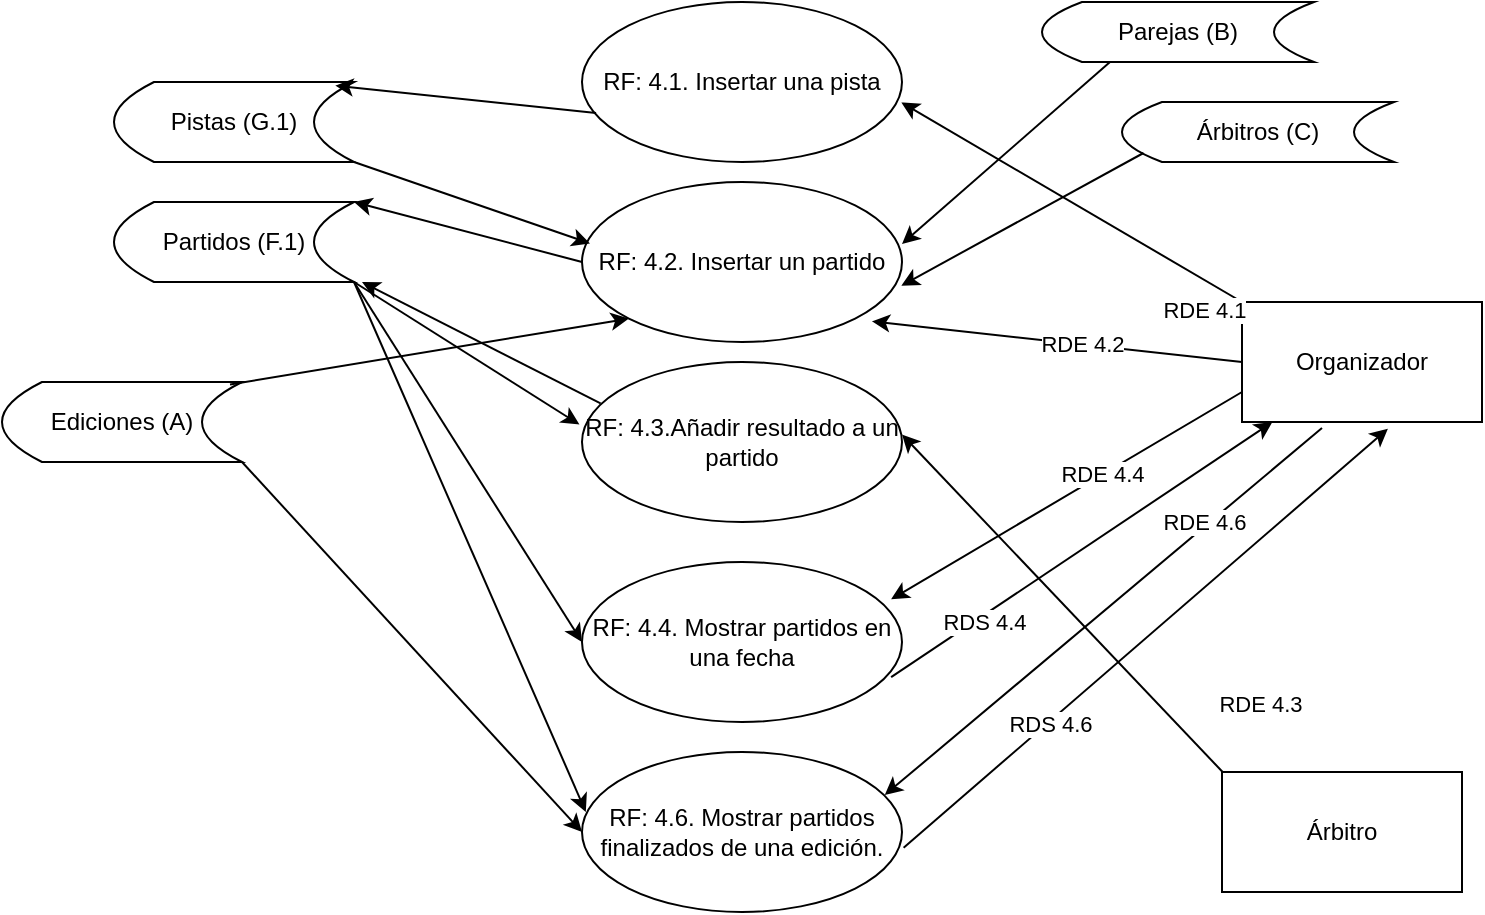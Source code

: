 <mxfile version="13.8.1" type="google"><diagram id="l8GWyn_pNafczrfl6A1a" name="Page-1"><mxGraphModel dx="941" dy="509" grid="1" gridSize="10" guides="1" tooltips="1" connect="1" arrows="1" fold="1" page="1" pageScale="1" pageWidth="827" pageHeight="1169" math="0" shadow="0"><root><mxCell id="0"/><mxCell id="1" parent="0"/><mxCell id="a8xqB8bDK8tUWWsMi1zo-1" value="Organizador" style="rounded=0;whiteSpace=wrap;html=1;" vertex="1" parent="1"><mxGeometry x="680" y="320" width="120" height="60" as="geometry"/></mxCell><mxCell id="a8xqB8bDK8tUWWsMi1zo-2" value="Árbitro" style="rounded=0;whiteSpace=wrap;html=1;" vertex="1" parent="1"><mxGeometry x="670" y="555" width="120" height="60" as="geometry"/></mxCell><mxCell id="a8xqB8bDK8tUWWsMi1zo-3" value="RF: 4.1. Insertar una pista" style="ellipse;whiteSpace=wrap;html=1;" vertex="1" parent="1"><mxGeometry x="350" y="170" width="160" height="80" as="geometry"/></mxCell><mxCell id="a8xqB8bDK8tUWWsMi1zo-4" value="RF: 4.2. Insertar un partido" style="ellipse;whiteSpace=wrap;html=1;" vertex="1" parent="1"><mxGeometry x="350" y="260" width="160" height="80" as="geometry"/></mxCell><mxCell id="a8xqB8bDK8tUWWsMi1zo-5" value="RF: 4.3.Añadir resultado a un partido" style="ellipse;whiteSpace=wrap;html=1;" vertex="1" parent="1"><mxGeometry x="350" y="350" width="160" height="80" as="geometry"/></mxCell><mxCell id="a8xqB8bDK8tUWWsMi1zo-6" value="RF: 4.4. Mostrar partidos en una fecha" style="ellipse;whiteSpace=wrap;html=1;" vertex="1" parent="1"><mxGeometry x="350" y="450" width="160" height="80" as="geometry"/></mxCell><mxCell id="a8xqB8bDK8tUWWsMi1zo-7" value="RF: 4.6. Mostrar partidos finalizados de una edición." style="ellipse;whiteSpace=wrap;html=1;" vertex="1" parent="1"><mxGeometry x="350" y="545" width="160" height="80" as="geometry"/></mxCell><mxCell id="a8xqB8bDK8tUWWsMi1zo-8" value="Ediciones (A)" style="shape=dataStorage;whiteSpace=wrap;html=1;fixedSize=1;" vertex="1" parent="1"><mxGeometry x="60" y="360" width="120" height="40" as="geometry"/></mxCell><mxCell id="a8xqB8bDK8tUWWsMi1zo-9" value="Parejas (B)" style="shape=dataStorage;whiteSpace=wrap;html=1;fixedSize=1;" vertex="1" parent="1"><mxGeometry x="580" y="170" width="136" height="30" as="geometry"/></mxCell><mxCell id="a8xqB8bDK8tUWWsMi1zo-10" value="Árbitros (C)" style="shape=dataStorage;whiteSpace=wrap;html=1;fixedSize=1;" vertex="1" parent="1"><mxGeometry x="620" y="220" width="136" height="30" as="geometry"/></mxCell><mxCell id="a8xqB8bDK8tUWWsMi1zo-11" value="Pistas (G.1)" style="shape=dataStorage;whiteSpace=wrap;html=1;fixedSize=1;" vertex="1" parent="1"><mxGeometry x="116" y="210" width="120" height="40" as="geometry"/></mxCell><mxCell id="a8xqB8bDK8tUWWsMi1zo-12" value="" style="endArrow=classic;html=1;exitX=0.044;exitY=0.694;exitDx=0;exitDy=0;exitPerimeter=0;entryX=0.922;entryY=0.045;entryDx=0;entryDy=0;entryPerimeter=0;" edge="1" parent="1" source="a8xqB8bDK8tUWWsMi1zo-3" target="a8xqB8bDK8tUWWsMi1zo-11"><mxGeometry width="50" height="50" relative="1" as="geometry"><mxPoint x="440" y="400" as="sourcePoint"/><mxPoint x="490" y="350" as="targetPoint"/></mxGeometry></mxCell><mxCell id="a8xqB8bDK8tUWWsMi1zo-13" value="Partidos (F.1)" style="shape=dataStorage;whiteSpace=wrap;html=1;fixedSize=1;" vertex="1" parent="1"><mxGeometry x="116" y="270" width="120" height="40" as="geometry"/></mxCell><mxCell id="a8xqB8bDK8tUWWsMi1zo-14" value="" style="endArrow=classic;html=1;entryX=1;entryY=0;entryDx=0;entryDy=0;exitX=0;exitY=0.5;exitDx=0;exitDy=0;" edge="1" parent="1" source="a8xqB8bDK8tUWWsMi1zo-4" target="a8xqB8bDK8tUWWsMi1zo-13"><mxGeometry width="50" height="50" relative="1" as="geometry"><mxPoint x="440" y="400" as="sourcePoint"/><mxPoint x="490" y="350" as="targetPoint"/></mxGeometry></mxCell><mxCell id="a8xqB8bDK8tUWWsMi1zo-15" value="" style="endArrow=classic;html=1;exitX=1;exitY=1;exitDx=0;exitDy=0;entryX=0.025;entryY=0.384;entryDx=0;entryDy=0;entryPerimeter=0;" edge="1" parent="1" source="a8xqB8bDK8tUWWsMi1zo-11" target="a8xqB8bDK8tUWWsMi1zo-4"><mxGeometry width="50" height="50" relative="1" as="geometry"><mxPoint x="440" y="400" as="sourcePoint"/><mxPoint x="490" y="350" as="targetPoint"/></mxGeometry></mxCell><mxCell id="a8xqB8bDK8tUWWsMi1zo-16" value="" style="endArrow=classic;html=1;exitX=1;exitY=1;exitDx=0;exitDy=0;entryX=-0.008;entryY=0.391;entryDx=0;entryDy=0;entryPerimeter=0;" edge="1" parent="1" source="a8xqB8bDK8tUWWsMi1zo-13" target="a8xqB8bDK8tUWWsMi1zo-5"><mxGeometry width="50" height="50" relative="1" as="geometry"><mxPoint x="440" y="400" as="sourcePoint"/><mxPoint x="490" y="350" as="targetPoint"/></mxGeometry></mxCell><mxCell id="a8xqB8bDK8tUWWsMi1zo-17" value="" style="endArrow=classic;html=1;exitX=0.058;exitY=0.259;exitDx=0;exitDy=0;exitPerimeter=0;" edge="1" parent="1" source="a8xqB8bDK8tUWWsMi1zo-5"><mxGeometry width="50" height="50" relative="1" as="geometry"><mxPoint x="440" y="400" as="sourcePoint"/><mxPoint x="240" y="310" as="targetPoint"/></mxGeometry></mxCell><mxCell id="a8xqB8bDK8tUWWsMi1zo-18" value="" style="endArrow=classic;html=1;exitX=1;exitY=1;exitDx=0;exitDy=0;entryX=0;entryY=0.5;entryDx=0;entryDy=0;" edge="1" parent="1" source="a8xqB8bDK8tUWWsMi1zo-13" target="a8xqB8bDK8tUWWsMi1zo-6"><mxGeometry width="50" height="50" relative="1" as="geometry"><mxPoint x="440" y="400" as="sourcePoint"/><mxPoint x="490" y="350" as="targetPoint"/></mxGeometry></mxCell><mxCell id="a8xqB8bDK8tUWWsMi1zo-19" value="" style="endArrow=classic;html=1;exitX=1;exitY=1;exitDx=0;exitDy=0;entryX=0.012;entryY=0.375;entryDx=0;entryDy=0;entryPerimeter=0;" edge="1" parent="1" source="a8xqB8bDK8tUWWsMi1zo-13" target="a8xqB8bDK8tUWWsMi1zo-7"><mxGeometry width="50" height="50" relative="1" as="geometry"><mxPoint x="440" y="400" as="sourcePoint"/><mxPoint x="490" y="350" as="targetPoint"/></mxGeometry></mxCell><mxCell id="a8xqB8bDK8tUWWsMi1zo-20" value="" style="endArrow=classic;html=1;entryX=0;entryY=1;entryDx=0;entryDy=0;exitX=0.95;exitY=0.032;exitDx=0;exitDy=0;exitPerimeter=0;" edge="1" parent="1" source="a8xqB8bDK8tUWWsMi1zo-8" target="a8xqB8bDK8tUWWsMi1zo-4"><mxGeometry width="50" height="50" relative="1" as="geometry"><mxPoint x="440" y="400" as="sourcePoint"/><mxPoint x="490" y="350" as="targetPoint"/></mxGeometry></mxCell><mxCell id="a8xqB8bDK8tUWWsMi1zo-21" value="" style="endArrow=classic;html=1;exitX=1;exitY=1;exitDx=0;exitDy=0;entryX=0;entryY=0.5;entryDx=0;entryDy=0;" edge="1" parent="1" source="a8xqB8bDK8tUWWsMi1zo-8" target="a8xqB8bDK8tUWWsMi1zo-7"><mxGeometry width="50" height="50" relative="1" as="geometry"><mxPoint x="440" y="400" as="sourcePoint"/><mxPoint x="490" y="350" as="targetPoint"/></mxGeometry></mxCell><mxCell id="a8xqB8bDK8tUWWsMi1zo-22" value="" style="endArrow=classic;html=1;exitX=0.25;exitY=1;exitDx=0;exitDy=0;" edge="1" parent="1" source="a8xqB8bDK8tUWWsMi1zo-9"><mxGeometry width="50" height="50" relative="1" as="geometry"><mxPoint x="440" y="400" as="sourcePoint"/><mxPoint x="510" y="291" as="targetPoint"/></mxGeometry></mxCell><mxCell id="a8xqB8bDK8tUWWsMi1zo-23" value="" style="endArrow=classic;html=1;exitX=0.079;exitY=0.85;exitDx=0;exitDy=0;exitPerimeter=0;entryX=0.998;entryY=0.648;entryDx=0;entryDy=0;entryPerimeter=0;" edge="1" parent="1" source="a8xqB8bDK8tUWWsMi1zo-10" target="a8xqB8bDK8tUWWsMi1zo-4"><mxGeometry width="50" height="50" relative="1" as="geometry"><mxPoint x="440" y="400" as="sourcePoint"/><mxPoint x="490" y="350" as="targetPoint"/></mxGeometry></mxCell><mxCell id="a8xqB8bDK8tUWWsMi1zo-24" value="" style="endArrow=classic;html=1;exitX=0;exitY=0;exitDx=0;exitDy=0;entryX=0.998;entryY=0.628;entryDx=0;entryDy=0;entryPerimeter=0;" edge="1" parent="1" source="a8xqB8bDK8tUWWsMi1zo-1" target="a8xqB8bDK8tUWWsMi1zo-3"><mxGeometry width="50" height="50" relative="1" as="geometry"><mxPoint x="440" y="400" as="sourcePoint"/><mxPoint x="490" y="350" as="targetPoint"/></mxGeometry></mxCell><mxCell id="a8xqB8bDK8tUWWsMi1zo-25" value="RDE 4.1" style="edgeLabel;html=1;align=center;verticalAlign=middle;resizable=0;points=[];" vertex="1" connectable="0" parent="a8xqB8bDK8tUWWsMi1zo-24"><mxGeometry x="-0.16" y="-1" relative="1" as="geometry"><mxPoint x="52.16" y="46.81" as="offset"/></mxGeometry></mxCell><mxCell id="a8xqB8bDK8tUWWsMi1zo-26" value="" style="endArrow=classic;html=1;exitX=0;exitY=0.5;exitDx=0;exitDy=0;entryX=0.906;entryY=0.871;entryDx=0;entryDy=0;entryPerimeter=0;" edge="1" parent="1" source="a8xqB8bDK8tUWWsMi1zo-1" target="a8xqB8bDK8tUWWsMi1zo-4"><mxGeometry width="50" height="50" relative="1" as="geometry"><mxPoint x="440" y="400" as="sourcePoint"/><mxPoint x="490" y="350" as="targetPoint"/></mxGeometry></mxCell><mxCell id="a8xqB8bDK8tUWWsMi1zo-27" value="RDE 4.2" style="edgeLabel;html=1;align=center;verticalAlign=middle;resizable=0;points=[];" vertex="1" connectable="0" parent="a8xqB8bDK8tUWWsMi1zo-26"><mxGeometry x="-0.136" y="-1" relative="1" as="geometry"><mxPoint y="1" as="offset"/></mxGeometry></mxCell><mxCell id="a8xqB8bDK8tUWWsMi1zo-28" value="" style="endArrow=classic;html=1;exitX=0;exitY=0.25;exitDx=0;exitDy=0;entryX=0.998;entryY=0.641;entryDx=0;entryDy=0;entryPerimeter=0;" edge="1" parent="1"><mxGeometry width="50" height="50" relative="1" as="geometry"><mxPoint x="670.32" y="555" as="sourcePoint"/><mxPoint x="510.0" y="386.28" as="targetPoint"/></mxGeometry></mxCell><mxCell id="a8xqB8bDK8tUWWsMi1zo-29" value="RDE 4.3" style="edgeLabel;html=1;align=center;verticalAlign=middle;resizable=0;points=[];" vertex="1" connectable="0" parent="a8xqB8bDK8tUWWsMi1zo-28"><mxGeometry x="0.225" y="-2" relative="1" as="geometry"><mxPoint x="114.73" y="70.04" as="offset"/></mxGeometry></mxCell><mxCell id="a8xqB8bDK8tUWWsMi1zo-30" value="" style="endArrow=classic;html=1;exitX=0;exitY=0.75;exitDx=0;exitDy=0;entryX=0.966;entryY=0.233;entryDx=0;entryDy=0;entryPerimeter=0;" edge="1" parent="1" source="a8xqB8bDK8tUWWsMi1zo-1" target="a8xqB8bDK8tUWWsMi1zo-6"><mxGeometry width="50" height="50" relative="1" as="geometry"><mxPoint x="440" y="400" as="sourcePoint"/><mxPoint x="490" y="350" as="targetPoint"/></mxGeometry></mxCell><mxCell id="a8xqB8bDK8tUWWsMi1zo-35" value="RDE 4.4" style="edgeLabel;html=1;align=center;verticalAlign=middle;resizable=0;points=[];" vertex="1" connectable="0" parent="a8xqB8bDK8tUWWsMi1zo-30"><mxGeometry x="-0.198" relative="1" as="geometry"><mxPoint y="-1" as="offset"/></mxGeometry></mxCell><mxCell id="a8xqB8bDK8tUWWsMi1zo-32" value="" style="endArrow=classic;html=1;entryX=0.946;entryY=0.269;entryDx=0;entryDy=0;entryPerimeter=0;" edge="1" parent="1" target="a8xqB8bDK8tUWWsMi1zo-7"><mxGeometry width="50" height="50" relative="1" as="geometry"><mxPoint x="720" y="383" as="sourcePoint"/><mxPoint x="490" y="350" as="targetPoint"/></mxGeometry></mxCell><mxCell id="a8xqB8bDK8tUWWsMi1zo-37" value="RDE 4.6" style="edgeLabel;html=1;align=center;verticalAlign=middle;resizable=0;points=[];" vertex="1" connectable="0" parent="a8xqB8bDK8tUWWsMi1zo-32"><mxGeometry x="-0.302" y="1" relative="1" as="geometry"><mxPoint x="15.95" y="-18.06" as="offset"/></mxGeometry></mxCell><mxCell id="a8xqB8bDK8tUWWsMi1zo-33" value="" style="endArrow=classic;html=1;exitX=0.966;exitY=0.72;exitDx=0;exitDy=0;exitPerimeter=0;" edge="1" parent="1" source="a8xqB8bDK8tUWWsMi1zo-6" target="a8xqB8bDK8tUWWsMi1zo-1"><mxGeometry width="50" height="50" relative="1" as="geometry"><mxPoint x="440" y="400" as="sourcePoint"/><mxPoint x="490" y="350" as="targetPoint"/></mxGeometry></mxCell><mxCell id="a8xqB8bDK8tUWWsMi1zo-36" value="RDS 4.4" style="edgeLabel;html=1;align=center;verticalAlign=middle;resizable=0;points=[];" vertex="1" connectable="0" parent="a8xqB8bDK8tUWWsMi1zo-33"><mxGeometry x="0.128" y="3" relative="1" as="geometry"><mxPoint x="-60.09" y="46.65" as="offset"/></mxGeometry></mxCell><mxCell id="a8xqB8bDK8tUWWsMi1zo-34" value="" style="endArrow=classic;html=1;exitX=1.005;exitY=0.598;exitDx=0;exitDy=0;exitPerimeter=0;entryX=0.608;entryY=1.056;entryDx=0;entryDy=0;entryPerimeter=0;" edge="1" parent="1" source="a8xqB8bDK8tUWWsMi1zo-7" target="a8xqB8bDK8tUWWsMi1zo-1"><mxGeometry width="50" height="50" relative="1" as="geometry"><mxPoint x="440" y="400" as="sourcePoint"/><mxPoint x="490" y="350" as="targetPoint"/></mxGeometry></mxCell><mxCell id="a8xqB8bDK8tUWWsMi1zo-38" value="RDS 4.6" style="edgeLabel;html=1;align=center;verticalAlign=middle;resizable=0;points=[];" vertex="1" connectable="0" parent="a8xqB8bDK8tUWWsMi1zo-34"><mxGeometry x="-0.405" y="-1" relative="1" as="geometry"><mxPoint as="offset"/></mxGeometry></mxCell></root></mxGraphModel></diagram></mxfile>